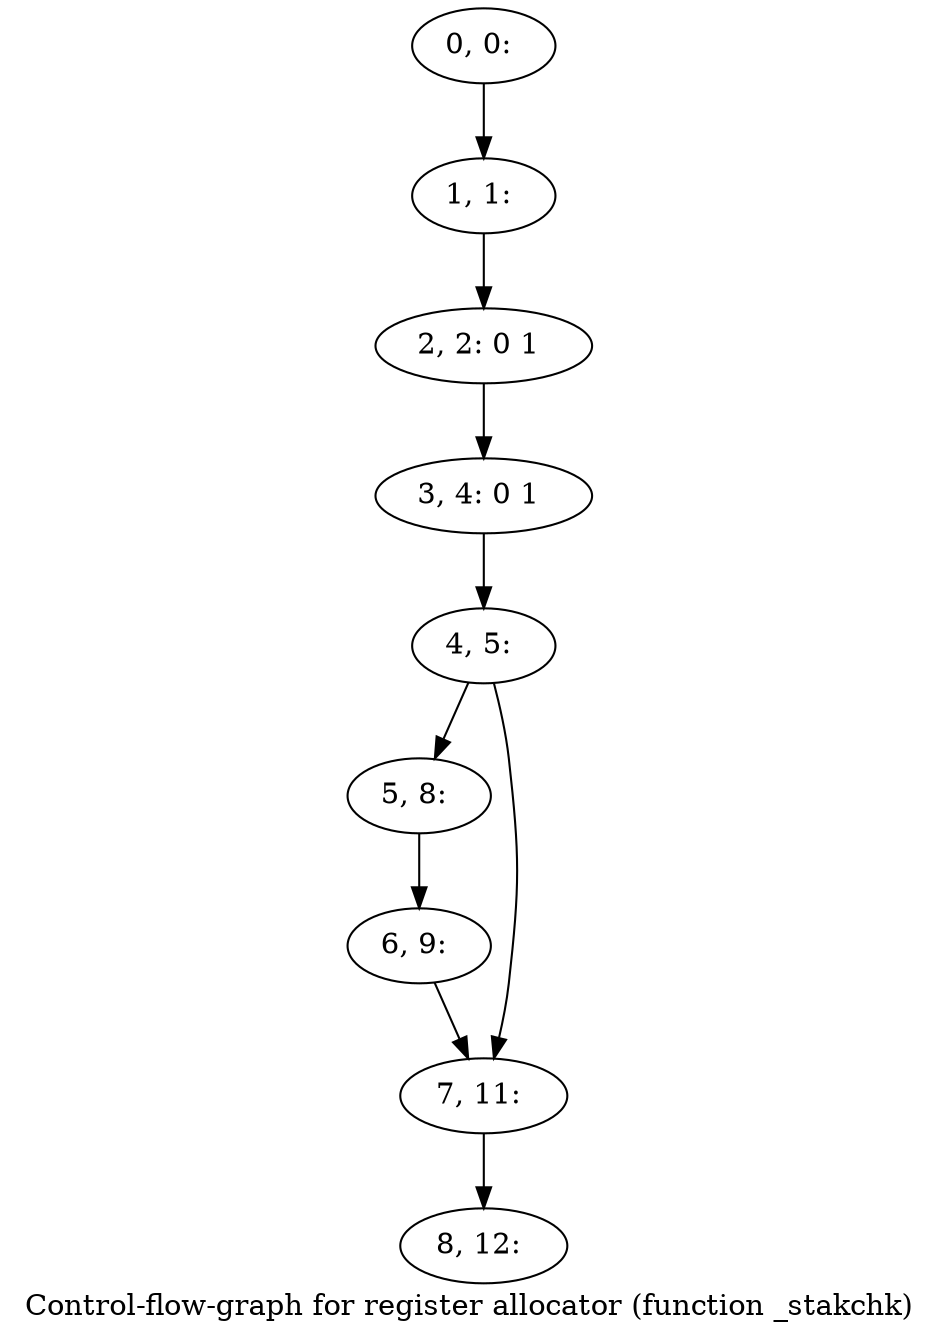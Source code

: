 digraph G {
graph [label="Control-flow-graph for register allocator (function _stakchk)"]
0[label="0, 0: "];
1[label="1, 1: "];
2[label="2, 2: 0 1 "];
3[label="3, 4: 0 1 "];
4[label="4, 5: "];
5[label="5, 8: "];
6[label="6, 9: "];
7[label="7, 11: "];
8[label="8, 12: "];
0->1 ;
1->2 ;
2->3 ;
3->4 ;
4->5 ;
4->7 ;
5->6 ;
6->7 ;
7->8 ;
}
